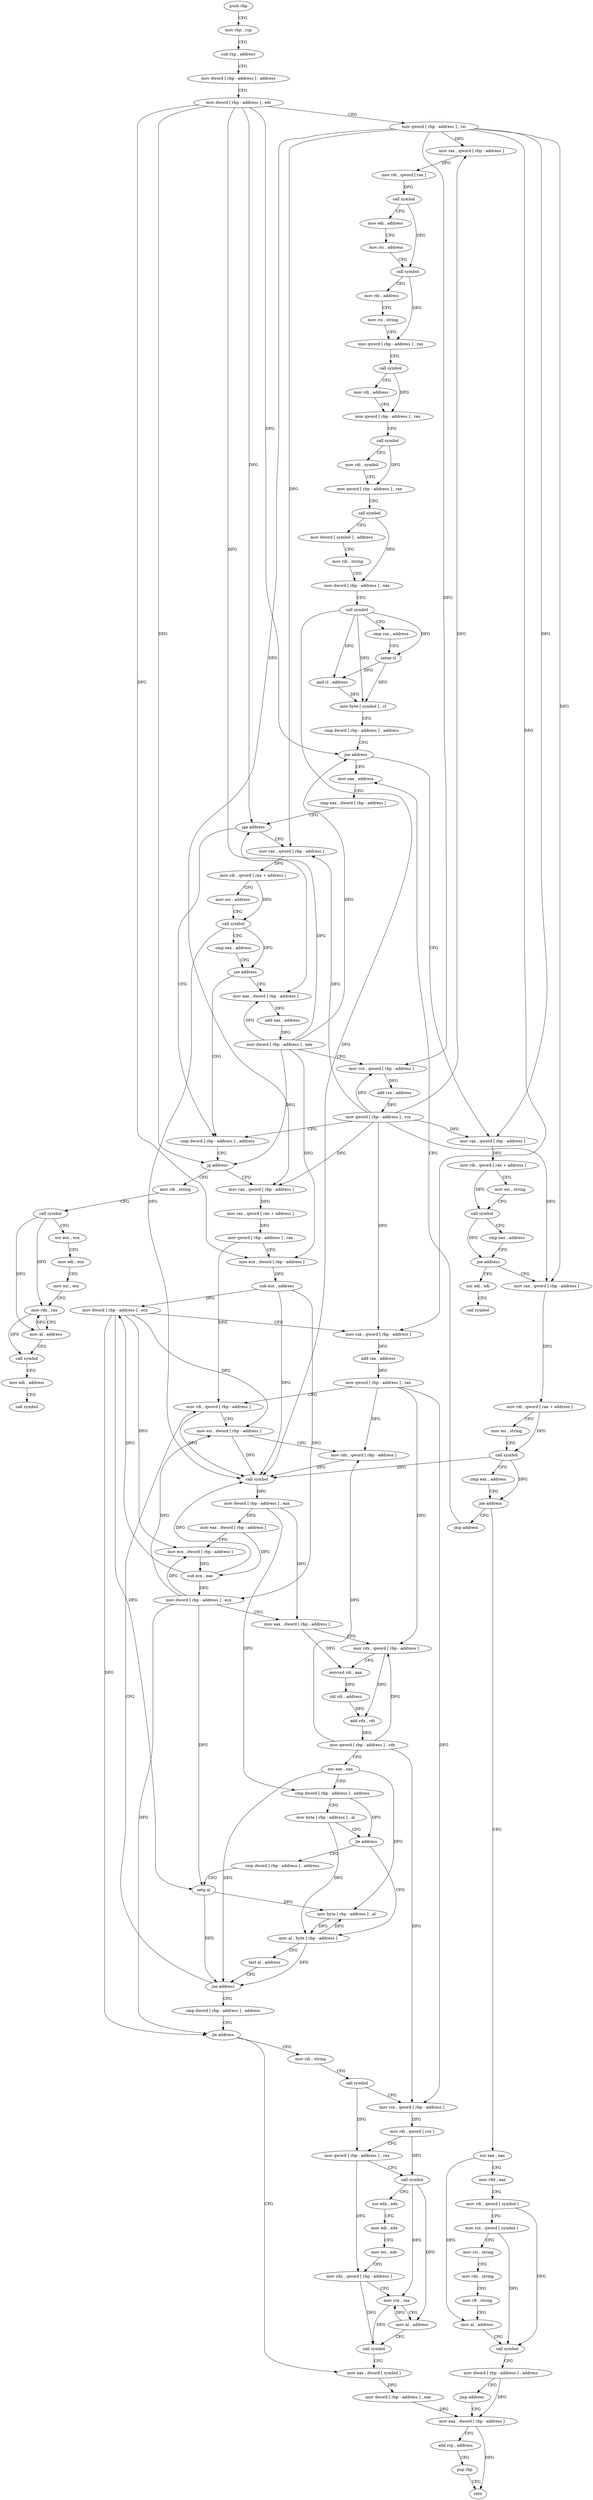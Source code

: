 digraph "func" {
"4200960" [label = "push rbp" ]
"4200961" [label = "mov rbp , rsp" ]
"4200964" [label = "sub rsp , address" ]
"4200968" [label = "mov dword [ rbp - address ] , address" ]
"4200975" [label = "mov dword [ rbp - address ] , edi" ]
"4200978" [label = "mov qword [ rbp - address ] , rsi" ]
"4200982" [label = "mov rax , qword [ rbp - address ]" ]
"4200986" [label = "mov rdi , qword [ rax ]" ]
"4200989" [label = "call symbol" ]
"4200994" [label = "mov edi , address" ]
"4200999" [label = "mov rsi , address" ]
"4201009" [label = "call symbol" ]
"4201014" [label = "mov rdi , address" ]
"4201024" [label = "mov rsi , string" ]
"4201034" [label = "mov qword [ rbp - address ] , rax" ]
"4201038" [label = "call symbol" ]
"4201043" [label = "mov rdi , address" ]
"4201053" [label = "mov qword [ rbp - address ] , rax" ]
"4201057" [label = "call symbol" ]
"4201062" [label = "mov rdi , symbol" ]
"4201072" [label = "mov qword [ rbp - address ] , rax" ]
"4201076" [label = "call symbol" ]
"4201081" [label = "mov dword [ symbol ] , address" ]
"4201092" [label = "mov rdi , string" ]
"4201102" [label = "mov dword [ rbp - address ] , eax" ]
"4201105" [label = "call symbol" ]
"4201110" [label = "cmp rax , address" ]
"4201114" [label = "setne cl" ]
"4201117" [label = "and cl , address" ]
"4201120" [label = "mov byte [ symbol ] , cl" ]
"4201127" [label = "cmp dword [ rbp - address ] , address" ]
"4201131" [label = "jne address" ]
"4201273" [label = "mov eax , address" ]
"4201137" [label = "mov rax , qword [ rbp - address ]" ]
"4201278" [label = "cmp eax , dword [ rbp - address ]" ]
"4201281" [label = "jge address" ]
"4201338" [label = "cmp dword [ rbp - address ] , address" ]
"4201287" [label = "mov rax , qword [ rbp - address ]" ]
"4201141" [label = "mov rdi , qword [ rax + address ]" ]
"4201145" [label = "mov esi , string" ]
"4201150" [label = "call symbol" ]
"4201155" [label = "cmp eax , address" ]
"4201158" [label = "jne address" ]
"4201171" [label = "mov rax , qword [ rbp - address ]" ]
"4201164" [label = "xor edi , edi" ]
"4201342" [label = "jg address" ]
"4201389" [label = "mov rax , qword [ rbp - address ]" ]
"4201348" [label = "mov rdi , string" ]
"4201291" [label = "mov rdi , qword [ rax + address ]" ]
"4201295" [label = "mov esi , address" ]
"4201300" [label = "call symbol" ]
"4201305" [label = "cmp eax , address" ]
"4201308" [label = "jne address" ]
"4201314" [label = "mov eax , dword [ rbp - address ]" ]
"4201175" [label = "mov rdi , qword [ rax + address ]" ]
"4201179" [label = "mov esi , string" ]
"4201184" [label = "call symbol" ]
"4201189" [label = "cmp eax , address" ]
"4201192" [label = "jne address" ]
"4201268" [label = "jmp address" ]
"4201198" [label = "xor eax , eax" ]
"4201166" [label = "call symbol" ]
"4201393" [label = "mov rax , qword [ rax + address ]" ]
"4201397" [label = "mov qword [ rbp - address ] , rax" ]
"4201401" [label = "mov ecx , dword [ rbp - address ]" ]
"4201404" [label = "sub ecx , address" ]
"4201407" [label = "mov dword [ rbp - address ] , ecx" ]
"4201410" [label = "mov rax , qword [ rbp - address ]" ]
"4201414" [label = "add rax , address" ]
"4201420" [label = "mov qword [ rbp - address ] , rax" ]
"4201424" [label = "mov rdi , qword [ rbp - address ]" ]
"4201358" [label = "call symbol" ]
"4201363" [label = "xor ecx , ecx" ]
"4201365" [label = "mov edi , ecx" ]
"4201367" [label = "mov esi , ecx" ]
"4201369" [label = "mov rdx , rax" ]
"4201372" [label = "mov al , address" ]
"4201374" [label = "call symbol" ]
"4201379" [label = "mov edi , address" ]
"4201384" [label = "call symbol" ]
"4201317" [label = "add eax , address" ]
"4201320" [label = "mov dword [ rbp - address ] , eax" ]
"4201323" [label = "mov rcx , qword [ rbp - address ]" ]
"4201327" [label = "add rcx , address" ]
"4201334" [label = "mov qword [ rbp - address ] , rcx" ]
"4201200" [label = "mov r9d , eax" ]
"4201203" [label = "mov rdi , qword [ symbol ]" ]
"4201211" [label = "mov rcx , qword [ symbol ]" ]
"4201219" [label = "mov rsi , string" ]
"4201229" [label = "mov rdx , string" ]
"4201239" [label = "mov r8 , string" ]
"4201249" [label = "mov al , address" ]
"4201251" [label = "call symbol" ]
"4201256" [label = "mov dword [ rbp - address ] , address" ]
"4201263" [label = "jmp address" ]
"4201582" [label = "mov eax , dword [ rbp - address ]" ]
"4201500" [label = "mov al , byte [ rbp - address ]" ]
"4201503" [label = "test al , address" ]
"4201505" [label = "jne address" ]
"4201511" [label = "cmp dword [ rbp - address ] , address" ]
"4201490" [label = "cmp dword [ rbp - address ] , address" ]
"4201494" [label = "setg al" ]
"4201497" [label = "mov byte [ rbp - address ] , al" ]
"4201585" [label = "add rsp , address" ]
"4201589" [label = "pop rbp" ]
"4201590" [label = "retn" ]
"4201428" [label = "mov esi , dword [ rbp - address ]" ]
"4201431" [label = "mov rdx , qword [ rbp - address ]" ]
"4201435" [label = "call symbol" ]
"4201440" [label = "mov dword [ rbp - address ] , eax" ]
"4201443" [label = "mov eax , dword [ rbp - address ]" ]
"4201446" [label = "mov ecx , dword [ rbp - address ]" ]
"4201449" [label = "sub ecx , eax" ]
"4201451" [label = "mov dword [ rbp - address ] , ecx" ]
"4201454" [label = "mov eax , dword [ rbp - address ]" ]
"4201457" [label = "mov rdx , qword [ rbp - address ]" ]
"4201461" [label = "movsxd rdi , eax" ]
"4201464" [label = "shl rdi , address" ]
"4201468" [label = "add rdx , rdi" ]
"4201471" [label = "mov qword [ rbp - address ] , rdx" ]
"4201475" [label = "xor eax , eax" ]
"4201477" [label = "cmp dword [ rbp - address ] , address" ]
"4201481" [label = "mov byte [ rbp - address ] , al" ]
"4201484" [label = "jle address" ]
"4201515" [label = "jle address" ]
"4201572" [label = "mov eax , dword [ symbol ]" ]
"4201521" [label = "mov rdi , string" ]
"4201579" [label = "mov dword [ rbp - address ] , eax" ]
"4201531" [label = "call symbol" ]
"4201536" [label = "mov rcx , qword [ rbp - address ]" ]
"4201540" [label = "mov rdi , qword [ rcx ]" ]
"4201543" [label = "mov qword [ rbp - address ] , rax" ]
"4201547" [label = "call symbol" ]
"4201552" [label = "xor edx , edx" ]
"4201554" [label = "mov edi , edx" ]
"4201556" [label = "mov esi , edx" ]
"4201558" [label = "mov rdx , qword [ rbp - address ]" ]
"4201562" [label = "mov rcx , rax" ]
"4201565" [label = "mov al , address" ]
"4201567" [label = "call symbol" ]
"4200960" -> "4200961" [ label = "CFG" ]
"4200961" -> "4200964" [ label = "CFG" ]
"4200964" -> "4200968" [ label = "CFG" ]
"4200968" -> "4200975" [ label = "CFG" ]
"4200975" -> "4200978" [ label = "CFG" ]
"4200975" -> "4201131" [ label = "DFG" ]
"4200975" -> "4201281" [ label = "DFG" ]
"4200975" -> "4201342" [ label = "DFG" ]
"4200975" -> "4201401" [ label = "DFG" ]
"4200975" -> "4201314" [ label = "DFG" ]
"4200978" -> "4200982" [ label = "DFG" ]
"4200978" -> "4201137" [ label = "DFG" ]
"4200978" -> "4201287" [ label = "DFG" ]
"4200978" -> "4201171" [ label = "DFG" ]
"4200978" -> "4201389" [ label = "DFG" ]
"4200978" -> "4201410" [ label = "DFG" ]
"4200978" -> "4201323" [ label = "DFG" ]
"4200982" -> "4200986" [ label = "DFG" ]
"4200986" -> "4200989" [ label = "DFG" ]
"4200989" -> "4200994" [ label = "CFG" ]
"4200989" -> "4201009" [ label = "DFG" ]
"4200994" -> "4200999" [ label = "CFG" ]
"4200999" -> "4201009" [ label = "CFG" ]
"4201009" -> "4201014" [ label = "CFG" ]
"4201009" -> "4201034" [ label = "DFG" ]
"4201014" -> "4201024" [ label = "CFG" ]
"4201024" -> "4201034" [ label = "CFG" ]
"4201034" -> "4201038" [ label = "CFG" ]
"4201038" -> "4201043" [ label = "CFG" ]
"4201038" -> "4201053" [ label = "DFG" ]
"4201043" -> "4201053" [ label = "CFG" ]
"4201053" -> "4201057" [ label = "CFG" ]
"4201057" -> "4201062" [ label = "CFG" ]
"4201057" -> "4201072" [ label = "DFG" ]
"4201062" -> "4201072" [ label = "CFG" ]
"4201072" -> "4201076" [ label = "CFG" ]
"4201076" -> "4201081" [ label = "CFG" ]
"4201076" -> "4201102" [ label = "DFG" ]
"4201081" -> "4201092" [ label = "CFG" ]
"4201092" -> "4201102" [ label = "CFG" ]
"4201102" -> "4201105" [ label = "CFG" ]
"4201105" -> "4201110" [ label = "CFG" ]
"4201105" -> "4201114" [ label = "DFG" ]
"4201105" -> "4201117" [ label = "DFG" ]
"4201105" -> "4201120" [ label = "DFG" ]
"4201105" -> "4201435" [ label = "DFG" ]
"4201110" -> "4201114" [ label = "CFG" ]
"4201114" -> "4201117" [ label = "DFG" ]
"4201114" -> "4201120" [ label = "DFG" ]
"4201117" -> "4201120" [ label = "DFG" ]
"4201120" -> "4201127" [ label = "CFG" ]
"4201127" -> "4201131" [ label = "CFG" ]
"4201131" -> "4201273" [ label = "CFG" ]
"4201131" -> "4201137" [ label = "CFG" ]
"4201273" -> "4201278" [ label = "CFG" ]
"4201137" -> "4201141" [ label = "DFG" ]
"4201278" -> "4201281" [ label = "CFG" ]
"4201281" -> "4201338" [ label = "CFG" ]
"4201281" -> "4201287" [ label = "CFG" ]
"4201338" -> "4201342" [ label = "CFG" ]
"4201287" -> "4201291" [ label = "DFG" ]
"4201141" -> "4201145" [ label = "CFG" ]
"4201141" -> "4201150" [ label = "DFG" ]
"4201145" -> "4201150" [ label = "CFG" ]
"4201150" -> "4201155" [ label = "CFG" ]
"4201150" -> "4201158" [ label = "DFG" ]
"4201155" -> "4201158" [ label = "CFG" ]
"4201158" -> "4201171" [ label = "CFG" ]
"4201158" -> "4201164" [ label = "CFG" ]
"4201171" -> "4201175" [ label = "DFG" ]
"4201164" -> "4201166" [ label = "CFG" ]
"4201342" -> "4201389" [ label = "CFG" ]
"4201342" -> "4201348" [ label = "CFG" ]
"4201389" -> "4201393" [ label = "DFG" ]
"4201348" -> "4201358" [ label = "CFG" ]
"4201291" -> "4201295" [ label = "CFG" ]
"4201291" -> "4201300" [ label = "DFG" ]
"4201295" -> "4201300" [ label = "CFG" ]
"4201300" -> "4201305" [ label = "CFG" ]
"4201300" -> "4201308" [ label = "DFG" ]
"4201300" -> "4201435" [ label = "DFG" ]
"4201305" -> "4201308" [ label = "CFG" ]
"4201308" -> "4201338" [ label = "CFG" ]
"4201308" -> "4201314" [ label = "CFG" ]
"4201314" -> "4201317" [ label = "DFG" ]
"4201175" -> "4201179" [ label = "CFG" ]
"4201175" -> "4201184" [ label = "DFG" ]
"4201179" -> "4201184" [ label = "CFG" ]
"4201184" -> "4201189" [ label = "CFG" ]
"4201184" -> "4201192" [ label = "DFG" ]
"4201184" -> "4201435" [ label = "DFG" ]
"4201189" -> "4201192" [ label = "CFG" ]
"4201192" -> "4201268" [ label = "CFG" ]
"4201192" -> "4201198" [ label = "CFG" ]
"4201268" -> "4201273" [ label = "CFG" ]
"4201198" -> "4201200" [ label = "CFG" ]
"4201198" -> "4201249" [ label = "DFG" ]
"4201393" -> "4201397" [ label = "DFG" ]
"4201397" -> "4201401" [ label = "CFG" ]
"4201397" -> "4201424" [ label = "DFG" ]
"4201401" -> "4201404" [ label = "DFG" ]
"4201404" -> "4201407" [ label = "DFG" ]
"4201404" -> "4201435" [ label = "DFG" ]
"4201404" -> "4201451" [ label = "DFG" ]
"4201407" -> "4201410" [ label = "CFG" ]
"4201407" -> "4201428" [ label = "DFG" ]
"4201407" -> "4201446" [ label = "DFG" ]
"4201407" -> "4201494" [ label = "DFG" ]
"4201407" -> "4201515" [ label = "DFG" ]
"4201410" -> "4201414" [ label = "DFG" ]
"4201414" -> "4201420" [ label = "DFG" ]
"4201420" -> "4201424" [ label = "CFG" ]
"4201420" -> "4201431" [ label = "DFG" ]
"4201420" -> "4201457" [ label = "DFG" ]
"4201420" -> "4201536" [ label = "DFG" ]
"4201424" -> "4201428" [ label = "CFG" ]
"4201424" -> "4201435" [ label = "DFG" ]
"4201358" -> "4201363" [ label = "CFG" ]
"4201358" -> "4201369" [ label = "DFG" ]
"4201358" -> "4201372" [ label = "DFG" ]
"4201363" -> "4201365" [ label = "CFG" ]
"4201365" -> "4201367" [ label = "CFG" ]
"4201367" -> "4201369" [ label = "CFG" ]
"4201369" -> "4201372" [ label = "CFG" ]
"4201369" -> "4201374" [ label = "DFG" ]
"4201372" -> "4201374" [ label = "CFG" ]
"4201372" -> "4201369" [ label = "DFG" ]
"4201374" -> "4201379" [ label = "CFG" ]
"4201379" -> "4201384" [ label = "CFG" ]
"4201317" -> "4201320" [ label = "DFG" ]
"4201320" -> "4201323" [ label = "CFG" ]
"4201320" -> "4201131" [ label = "DFG" ]
"4201320" -> "4201281" [ label = "DFG" ]
"4201320" -> "4201342" [ label = "DFG" ]
"4201320" -> "4201401" [ label = "DFG" ]
"4201320" -> "4201314" [ label = "DFG" ]
"4201323" -> "4201327" [ label = "DFG" ]
"4201327" -> "4201334" [ label = "DFG" ]
"4201334" -> "4201338" [ label = "CFG" ]
"4201334" -> "4200982" [ label = "DFG" ]
"4201334" -> "4201137" [ label = "DFG" ]
"4201334" -> "4201287" [ label = "DFG" ]
"4201334" -> "4201171" [ label = "DFG" ]
"4201334" -> "4201389" [ label = "DFG" ]
"4201334" -> "4201410" [ label = "DFG" ]
"4201334" -> "4201323" [ label = "DFG" ]
"4201200" -> "4201203" [ label = "CFG" ]
"4201203" -> "4201211" [ label = "CFG" ]
"4201203" -> "4201251" [ label = "DFG" ]
"4201211" -> "4201219" [ label = "CFG" ]
"4201211" -> "4201251" [ label = "DFG" ]
"4201219" -> "4201229" [ label = "CFG" ]
"4201229" -> "4201239" [ label = "CFG" ]
"4201239" -> "4201249" [ label = "CFG" ]
"4201249" -> "4201251" [ label = "CFG" ]
"4201251" -> "4201256" [ label = "CFG" ]
"4201256" -> "4201263" [ label = "CFG" ]
"4201256" -> "4201582" [ label = "DFG" ]
"4201263" -> "4201582" [ label = "CFG" ]
"4201582" -> "4201585" [ label = "CFG" ]
"4201582" -> "4201590" [ label = "DFG" ]
"4201500" -> "4201503" [ label = "CFG" ]
"4201500" -> "4201505" [ label = "DFG" ]
"4201500" -> "4201497" [ label = "DFG" ]
"4201503" -> "4201505" [ label = "CFG" ]
"4201505" -> "4201424" [ label = "CFG" ]
"4201505" -> "4201511" [ label = "CFG" ]
"4201511" -> "4201515" [ label = "CFG" ]
"4201490" -> "4201494" [ label = "CFG" ]
"4201494" -> "4201497" [ label = "DFG" ]
"4201494" -> "4201505" [ label = "DFG" ]
"4201497" -> "4201500" [ label = "DFG" ]
"4201585" -> "4201589" [ label = "CFG" ]
"4201589" -> "4201590" [ label = "CFG" ]
"4201428" -> "4201431" [ label = "CFG" ]
"4201428" -> "4201435" [ label = "DFG" ]
"4201431" -> "4201435" [ label = "DFG" ]
"4201435" -> "4201440" [ label = "DFG" ]
"4201440" -> "4201443" [ label = "DFG" ]
"4201440" -> "4201454" [ label = "DFG" ]
"4201440" -> "4201477" [ label = "DFG" ]
"4201443" -> "4201446" [ label = "CFG" ]
"4201443" -> "4201449" [ label = "DFG" ]
"4201446" -> "4201449" [ label = "DFG" ]
"4201449" -> "4201451" [ label = "DFG" ]
"4201449" -> "4201407" [ label = "DFG" ]
"4201449" -> "4201435" [ label = "DFG" ]
"4201451" -> "4201454" [ label = "CFG" ]
"4201451" -> "4201428" [ label = "DFG" ]
"4201451" -> "4201446" [ label = "DFG" ]
"4201451" -> "4201494" [ label = "DFG" ]
"4201451" -> "4201515" [ label = "DFG" ]
"4201454" -> "4201457" [ label = "CFG" ]
"4201454" -> "4201461" [ label = "DFG" ]
"4201457" -> "4201461" [ label = "CFG" ]
"4201457" -> "4201468" [ label = "DFG" ]
"4201461" -> "4201464" [ label = "DFG" ]
"4201464" -> "4201468" [ label = "DFG" ]
"4201468" -> "4201471" [ label = "DFG" ]
"4201471" -> "4201475" [ label = "CFG" ]
"4201471" -> "4201431" [ label = "DFG" ]
"4201471" -> "4201457" [ label = "DFG" ]
"4201471" -> "4201536" [ label = "DFG" ]
"4201475" -> "4201477" [ label = "CFG" ]
"4201475" -> "4201505" [ label = "DFG" ]
"4201475" -> "4201497" [ label = "DFG" ]
"4201477" -> "4201481" [ label = "CFG" ]
"4201477" -> "4201484" [ label = "DFG" ]
"4201481" -> "4201484" [ label = "CFG" ]
"4201481" -> "4201500" [ label = "DFG" ]
"4201484" -> "4201500" [ label = "CFG" ]
"4201484" -> "4201490" [ label = "CFG" ]
"4201515" -> "4201572" [ label = "CFG" ]
"4201515" -> "4201521" [ label = "CFG" ]
"4201572" -> "4201579" [ label = "DFG" ]
"4201521" -> "4201531" [ label = "CFG" ]
"4201579" -> "4201582" [ label = "DFG" ]
"4201531" -> "4201536" [ label = "CFG" ]
"4201531" -> "4201543" [ label = "DFG" ]
"4201536" -> "4201540" [ label = "DFG" ]
"4201540" -> "4201543" [ label = "CFG" ]
"4201540" -> "4201547" [ label = "DFG" ]
"4201543" -> "4201547" [ label = "CFG" ]
"4201543" -> "4201558" [ label = "DFG" ]
"4201547" -> "4201552" [ label = "CFG" ]
"4201547" -> "4201562" [ label = "DFG" ]
"4201547" -> "4201565" [ label = "DFG" ]
"4201552" -> "4201554" [ label = "CFG" ]
"4201554" -> "4201556" [ label = "CFG" ]
"4201556" -> "4201558" [ label = "CFG" ]
"4201558" -> "4201562" [ label = "CFG" ]
"4201558" -> "4201567" [ label = "DFG" ]
"4201562" -> "4201565" [ label = "CFG" ]
"4201562" -> "4201567" [ label = "DFG" ]
"4201565" -> "4201567" [ label = "CFG" ]
"4201565" -> "4201562" [ label = "DFG" ]
"4201567" -> "4201572" [ label = "CFG" ]
}
